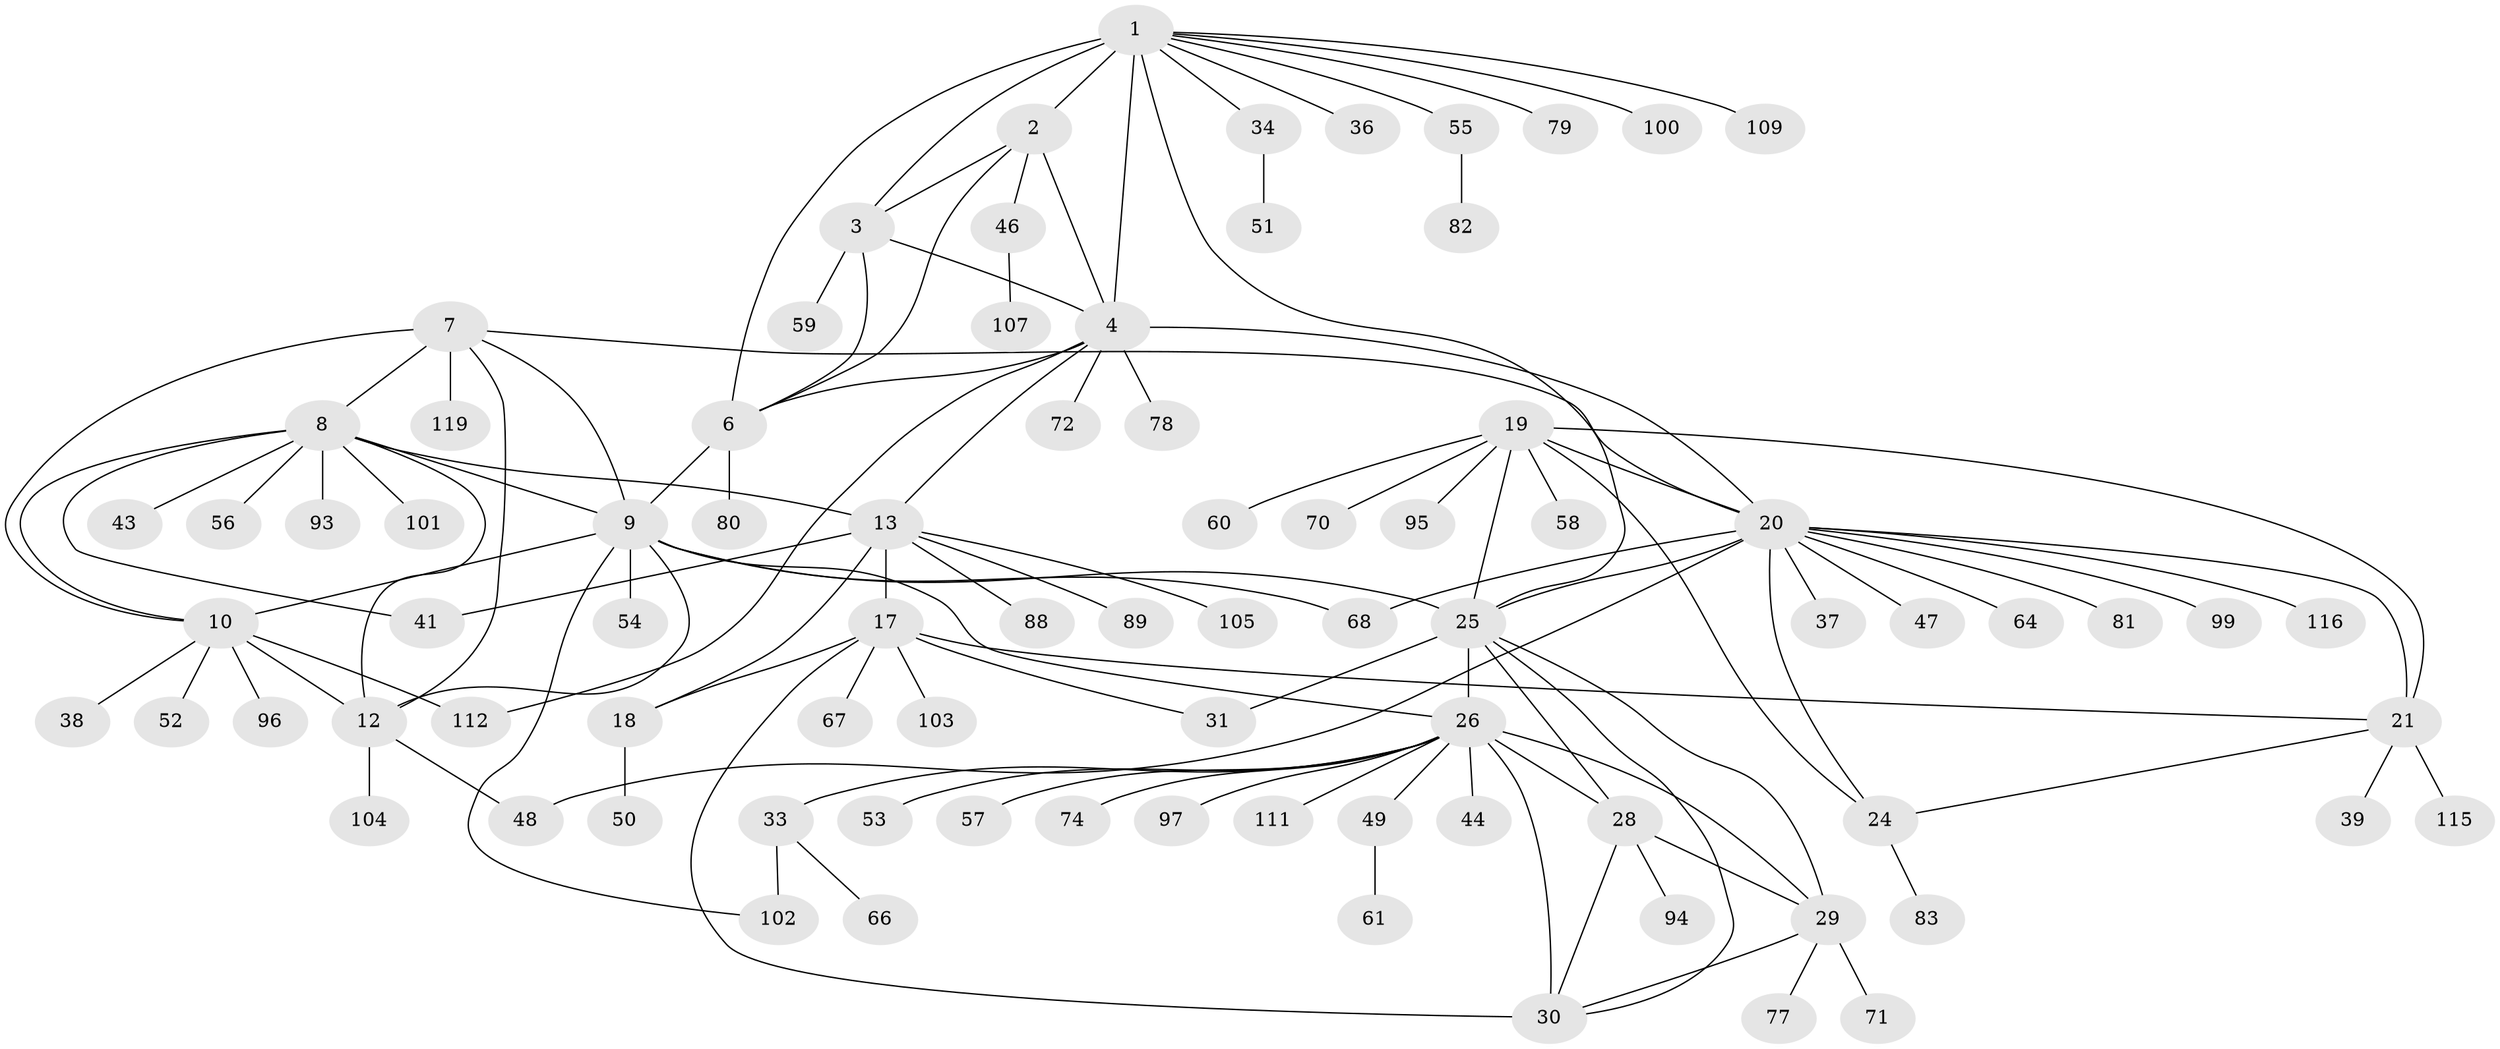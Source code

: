 // original degree distribution, {7: 0.058333333333333334, 6: 0.05, 10: 0.025, 11: 0.025, 9: 0.03333333333333333, 8: 0.03333333333333333, 13: 0.016666666666666666, 14: 0.008333333333333333, 2: 0.15, 1: 0.5833333333333334, 3: 0.016666666666666666}
// Generated by graph-tools (version 1.1) at 2025/19/03/04/25 18:19:29]
// undirected, 84 vertices, 119 edges
graph export_dot {
graph [start="1"]
  node [color=gray90,style=filled];
  1 [super="+5"];
  2 [super="+73"];
  3;
  4;
  6 [super="+120+42"];
  7 [super="+40"];
  8 [super="+84+110"];
  9 [super="+114+91+35"];
  10 [super="+11"];
  12;
  13 [super="+14+15"];
  17 [super="+45"];
  18 [super="+62"];
  19;
  20 [super="+22+23"];
  21 [super="+86"];
  24 [super="+108+63"];
  25 [super="+92+90+32"];
  26 [super="+27+118"];
  28;
  29;
  30;
  31;
  33 [super="+85"];
  34;
  36;
  37;
  38;
  39;
  41;
  43;
  44;
  46;
  47;
  48 [super="+117"];
  49;
  50;
  51;
  52;
  53;
  54;
  55 [super="+87"];
  56;
  57;
  58;
  59;
  60;
  61 [super="+69"];
  64;
  66;
  67;
  68;
  70;
  71;
  72;
  74;
  77;
  78;
  79;
  80;
  81;
  82;
  83;
  88 [super="+113"];
  89;
  93;
  94;
  95;
  96;
  97;
  99;
  100 [super="+106"];
  101;
  102;
  103;
  104;
  105;
  107;
  109;
  111;
  112;
  115;
  116;
  119;
  1 -- 2 [weight=2];
  1 -- 3 [weight=2];
  1 -- 4 [weight=2];
  1 -- 6 [weight=2];
  1 -- 25;
  1 -- 100;
  1 -- 34;
  1 -- 36;
  1 -- 109;
  1 -- 79;
  1 -- 55;
  2 -- 3;
  2 -- 4;
  2 -- 6;
  2 -- 46;
  3 -- 4;
  3 -- 6;
  3 -- 59;
  4 -- 6;
  4 -- 13;
  4 -- 72;
  4 -- 78;
  4 -- 112;
  4 -- 20;
  6 -- 9;
  6 -- 80;
  7 -- 8;
  7 -- 9;
  7 -- 10 [weight=2];
  7 -- 12;
  7 -- 119;
  7 -- 20;
  8 -- 9;
  8 -- 10 [weight=2];
  8 -- 12;
  8 -- 41;
  8 -- 43;
  8 -- 56;
  8 -- 93;
  8 -- 101;
  8 -- 13;
  9 -- 10 [weight=2];
  9 -- 12;
  9 -- 26;
  9 -- 68;
  9 -- 102;
  9 -- 25;
  9 -- 54;
  10 -- 12 [weight=2];
  10 -- 38;
  10 -- 52;
  10 -- 112;
  10 -- 96;
  12 -- 48;
  12 -- 104;
  13 -- 17 [weight=4];
  13 -- 18 [weight=4];
  13 -- 41;
  13 -- 105;
  13 -- 88;
  13 -- 89;
  17 -- 18;
  17 -- 21;
  17 -- 30 [weight=2];
  17 -- 31;
  17 -- 67;
  17 -- 103;
  18 -- 50;
  19 -- 20 [weight=3];
  19 -- 21;
  19 -- 24;
  19 -- 25;
  19 -- 58;
  19 -- 60;
  19 -- 70;
  19 -- 95;
  20 -- 21 [weight=3];
  20 -- 24 [weight=3];
  20 -- 37;
  20 -- 64;
  20 -- 116;
  20 -- 99;
  20 -- 68;
  20 -- 47;
  20 -- 81;
  20 -- 25;
  20 -- 48;
  21 -- 24;
  21 -- 39;
  21 -- 115;
  24 -- 83;
  25 -- 26 [weight=2];
  25 -- 28;
  25 -- 29;
  25 -- 30;
  25 -- 31;
  26 -- 28 [weight=2];
  26 -- 29 [weight=2];
  26 -- 30 [weight=2];
  26 -- 33;
  26 -- 44;
  26 -- 49;
  26 -- 53;
  26 -- 57;
  26 -- 74;
  26 -- 97;
  26 -- 111;
  28 -- 29;
  28 -- 30;
  28 -- 94;
  29 -- 30;
  29 -- 71;
  29 -- 77;
  33 -- 66;
  33 -- 102;
  34 -- 51;
  46 -- 107;
  49 -- 61;
  55 -- 82;
}
